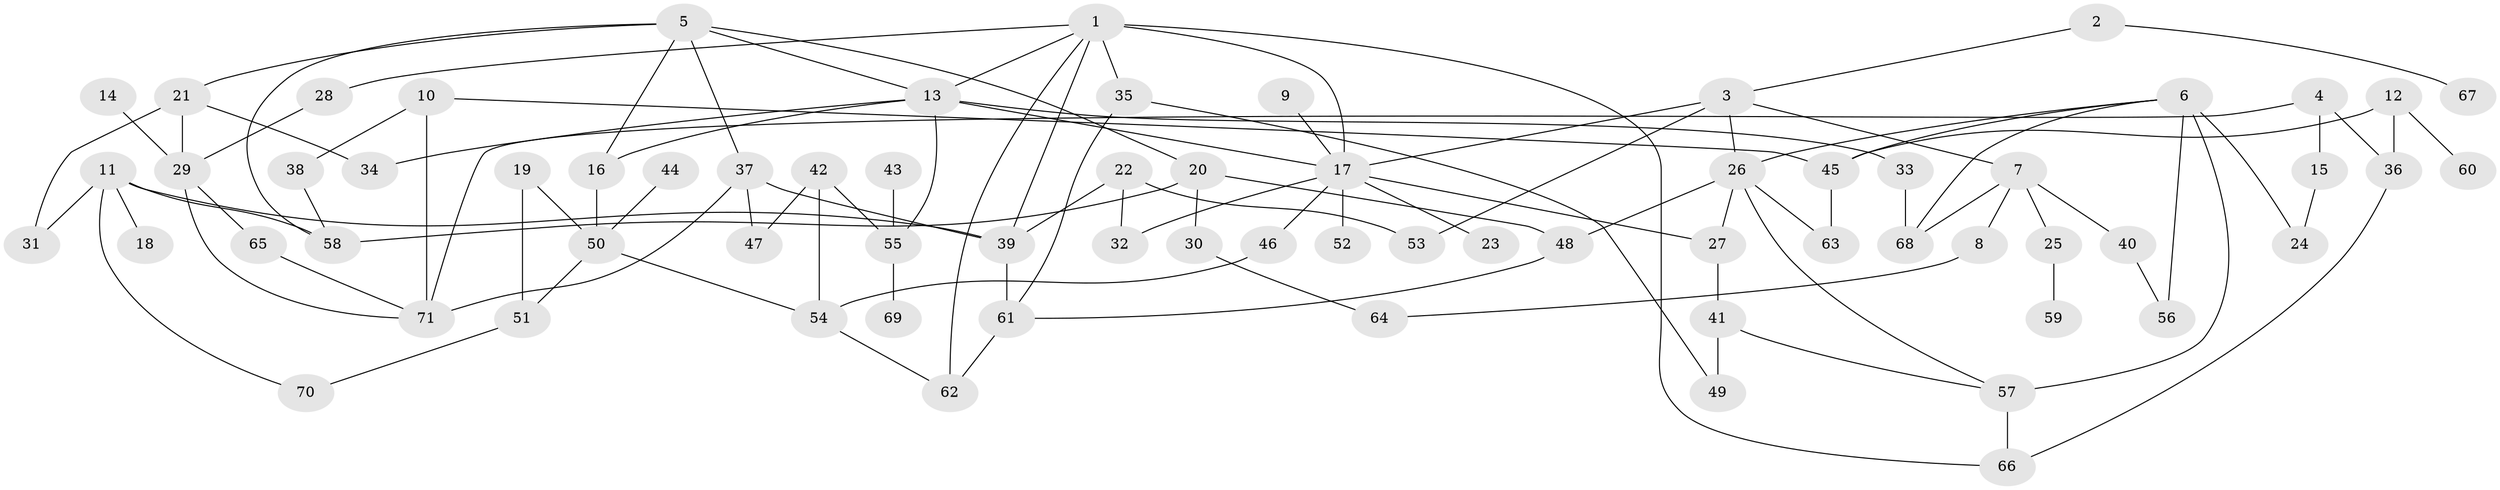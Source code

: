 // original degree distribution, {3: 0.2624113475177305, 6: 0.03546099290780142, 4: 0.07801418439716312, 5: 0.05673758865248227, 2: 0.28368794326241137, 7: 0.0070921985815602835, 8: 0.0070921985815602835, 9: 0.0070921985815602835, 1: 0.2624113475177305}
// Generated by graph-tools (version 1.1) at 2025/00/03/09/25 03:00:59]
// undirected, 71 vertices, 107 edges
graph export_dot {
graph [start="1"]
  node [color=gray90,style=filled];
  1;
  2;
  3;
  4;
  5;
  6;
  7;
  8;
  9;
  10;
  11;
  12;
  13;
  14;
  15;
  16;
  17;
  18;
  19;
  20;
  21;
  22;
  23;
  24;
  25;
  26;
  27;
  28;
  29;
  30;
  31;
  32;
  33;
  34;
  35;
  36;
  37;
  38;
  39;
  40;
  41;
  42;
  43;
  44;
  45;
  46;
  47;
  48;
  49;
  50;
  51;
  52;
  53;
  54;
  55;
  56;
  57;
  58;
  59;
  60;
  61;
  62;
  63;
  64;
  65;
  66;
  67;
  68;
  69;
  70;
  71;
  1 -- 13 [weight=1.0];
  1 -- 17 [weight=1.0];
  1 -- 28 [weight=1.0];
  1 -- 35 [weight=2.0];
  1 -- 39 [weight=1.0];
  1 -- 62 [weight=1.0];
  1 -- 66 [weight=1.0];
  2 -- 3 [weight=1.0];
  2 -- 67 [weight=1.0];
  3 -- 7 [weight=1.0];
  3 -- 17 [weight=2.0];
  3 -- 26 [weight=1.0];
  3 -- 53 [weight=1.0];
  4 -- 15 [weight=1.0];
  4 -- 36 [weight=1.0];
  4 -- 71 [weight=1.0];
  5 -- 13 [weight=1.0];
  5 -- 16 [weight=1.0];
  5 -- 20 [weight=1.0];
  5 -- 21 [weight=1.0];
  5 -- 37 [weight=1.0];
  5 -- 58 [weight=1.0];
  6 -- 24 [weight=1.0];
  6 -- 26 [weight=1.0];
  6 -- 45 [weight=1.0];
  6 -- 56 [weight=2.0];
  6 -- 57 [weight=2.0];
  6 -- 68 [weight=1.0];
  7 -- 8 [weight=1.0];
  7 -- 25 [weight=1.0];
  7 -- 40 [weight=1.0];
  7 -- 68 [weight=1.0];
  8 -- 64 [weight=1.0];
  9 -- 17 [weight=1.0];
  10 -- 38 [weight=1.0];
  10 -- 45 [weight=1.0];
  10 -- 71 [weight=1.0];
  11 -- 18 [weight=1.0];
  11 -- 31 [weight=1.0];
  11 -- 39 [weight=1.0];
  11 -- 58 [weight=1.0];
  11 -- 70 [weight=1.0];
  12 -- 36 [weight=1.0];
  12 -- 45 [weight=1.0];
  12 -- 60 [weight=1.0];
  13 -- 16 [weight=1.0];
  13 -- 17 [weight=1.0];
  13 -- 33 [weight=1.0];
  13 -- 34 [weight=1.0];
  13 -- 55 [weight=1.0];
  14 -- 29 [weight=1.0];
  15 -- 24 [weight=1.0];
  16 -- 50 [weight=1.0];
  17 -- 23 [weight=1.0];
  17 -- 27 [weight=1.0];
  17 -- 32 [weight=1.0];
  17 -- 46 [weight=1.0];
  17 -- 52 [weight=1.0];
  19 -- 50 [weight=1.0];
  19 -- 51 [weight=1.0];
  20 -- 30 [weight=1.0];
  20 -- 48 [weight=1.0];
  20 -- 58 [weight=1.0];
  21 -- 29 [weight=1.0];
  21 -- 31 [weight=1.0];
  21 -- 34 [weight=1.0];
  22 -- 32 [weight=1.0];
  22 -- 39 [weight=1.0];
  22 -- 53 [weight=1.0];
  25 -- 59 [weight=1.0];
  26 -- 27 [weight=1.0];
  26 -- 48 [weight=1.0];
  26 -- 57 [weight=1.0];
  26 -- 63 [weight=1.0];
  27 -- 41 [weight=1.0];
  28 -- 29 [weight=1.0];
  29 -- 65 [weight=2.0];
  29 -- 71 [weight=1.0];
  30 -- 64 [weight=1.0];
  33 -- 68 [weight=1.0];
  35 -- 49 [weight=1.0];
  35 -- 61 [weight=1.0];
  36 -- 66 [weight=1.0];
  37 -- 39 [weight=1.0];
  37 -- 47 [weight=1.0];
  37 -- 71 [weight=1.0];
  38 -- 58 [weight=1.0];
  39 -- 61 [weight=2.0];
  40 -- 56 [weight=1.0];
  41 -- 49 [weight=1.0];
  41 -- 57 [weight=1.0];
  42 -- 47 [weight=1.0];
  42 -- 54 [weight=1.0];
  42 -- 55 [weight=1.0];
  43 -- 55 [weight=1.0];
  44 -- 50 [weight=1.0];
  45 -- 63 [weight=1.0];
  46 -- 54 [weight=1.0];
  48 -- 61 [weight=1.0];
  50 -- 51 [weight=1.0];
  50 -- 54 [weight=1.0];
  51 -- 70 [weight=1.0];
  54 -- 62 [weight=1.0];
  55 -- 69 [weight=1.0];
  57 -- 66 [weight=1.0];
  61 -- 62 [weight=1.0];
  65 -- 71 [weight=1.0];
}
